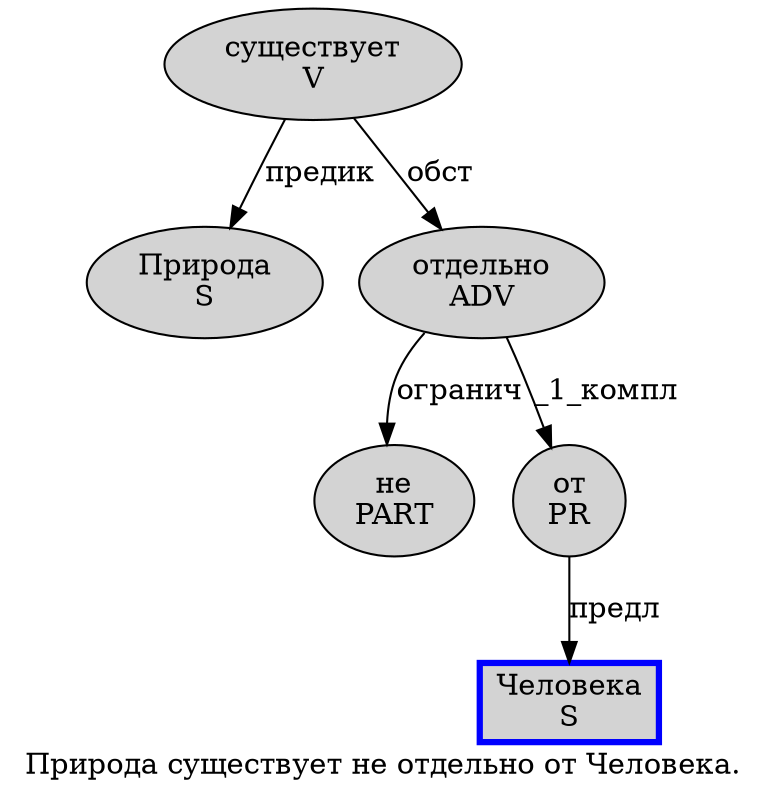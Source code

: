 digraph SENTENCE_2133 {
	graph [label="Природа существует не отдельно от Человека."]
	node [style=filled]
		0 [label="Природа
S" color="" fillcolor=lightgray penwidth=1 shape=ellipse]
		1 [label="существует
V" color="" fillcolor=lightgray penwidth=1 shape=ellipse]
		2 [label="не
PART" color="" fillcolor=lightgray penwidth=1 shape=ellipse]
		3 [label="отдельно
ADV" color="" fillcolor=lightgray penwidth=1 shape=ellipse]
		4 [label="от
PR" color="" fillcolor=lightgray penwidth=1 shape=ellipse]
		5 [label="Человека
S" color=blue fillcolor=lightgray penwidth=3 shape=box]
			3 -> 2 [label="огранич"]
			3 -> 4 [label="_1_компл"]
			4 -> 5 [label="предл"]
			1 -> 0 [label="предик"]
			1 -> 3 [label="обст"]
}
